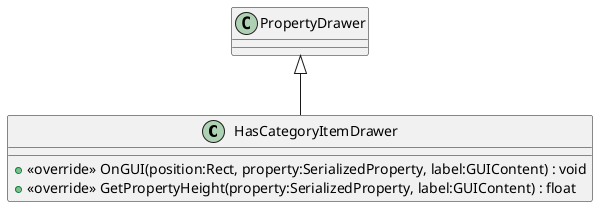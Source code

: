 @startuml
class HasCategoryItemDrawer {
    + <<override>> OnGUI(position:Rect, property:SerializedProperty, label:GUIContent) : void
    + <<override>> GetPropertyHeight(property:SerializedProperty, label:GUIContent) : float
}
PropertyDrawer <|-- HasCategoryItemDrawer
@enduml
